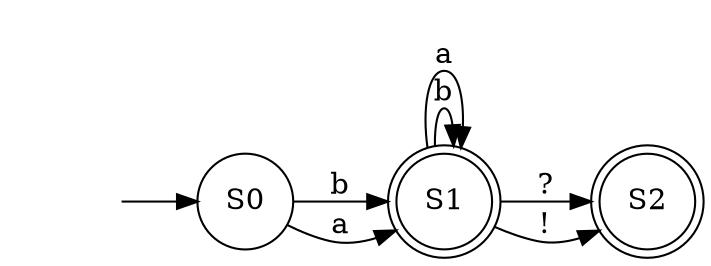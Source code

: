 digraph Req2_DFA {
	graph [rankdir=LR]
	"" [label="" shape=plaintext]
	S1 [label=S1 shape=doublecircle]
	S2 [label=S2 shape=doublecircle]
	S0 [label=S0 shape=circle]
	"" -> S0 [label=""]
	S0 -> S1 [label=b]
	S0 -> S1 [label=a]
	S1 -> S2 [label="?"]
	S1 -> S1 [label=b]
	S1 -> S1 [label=a]
	S1 -> S2 [label="!"]
}
